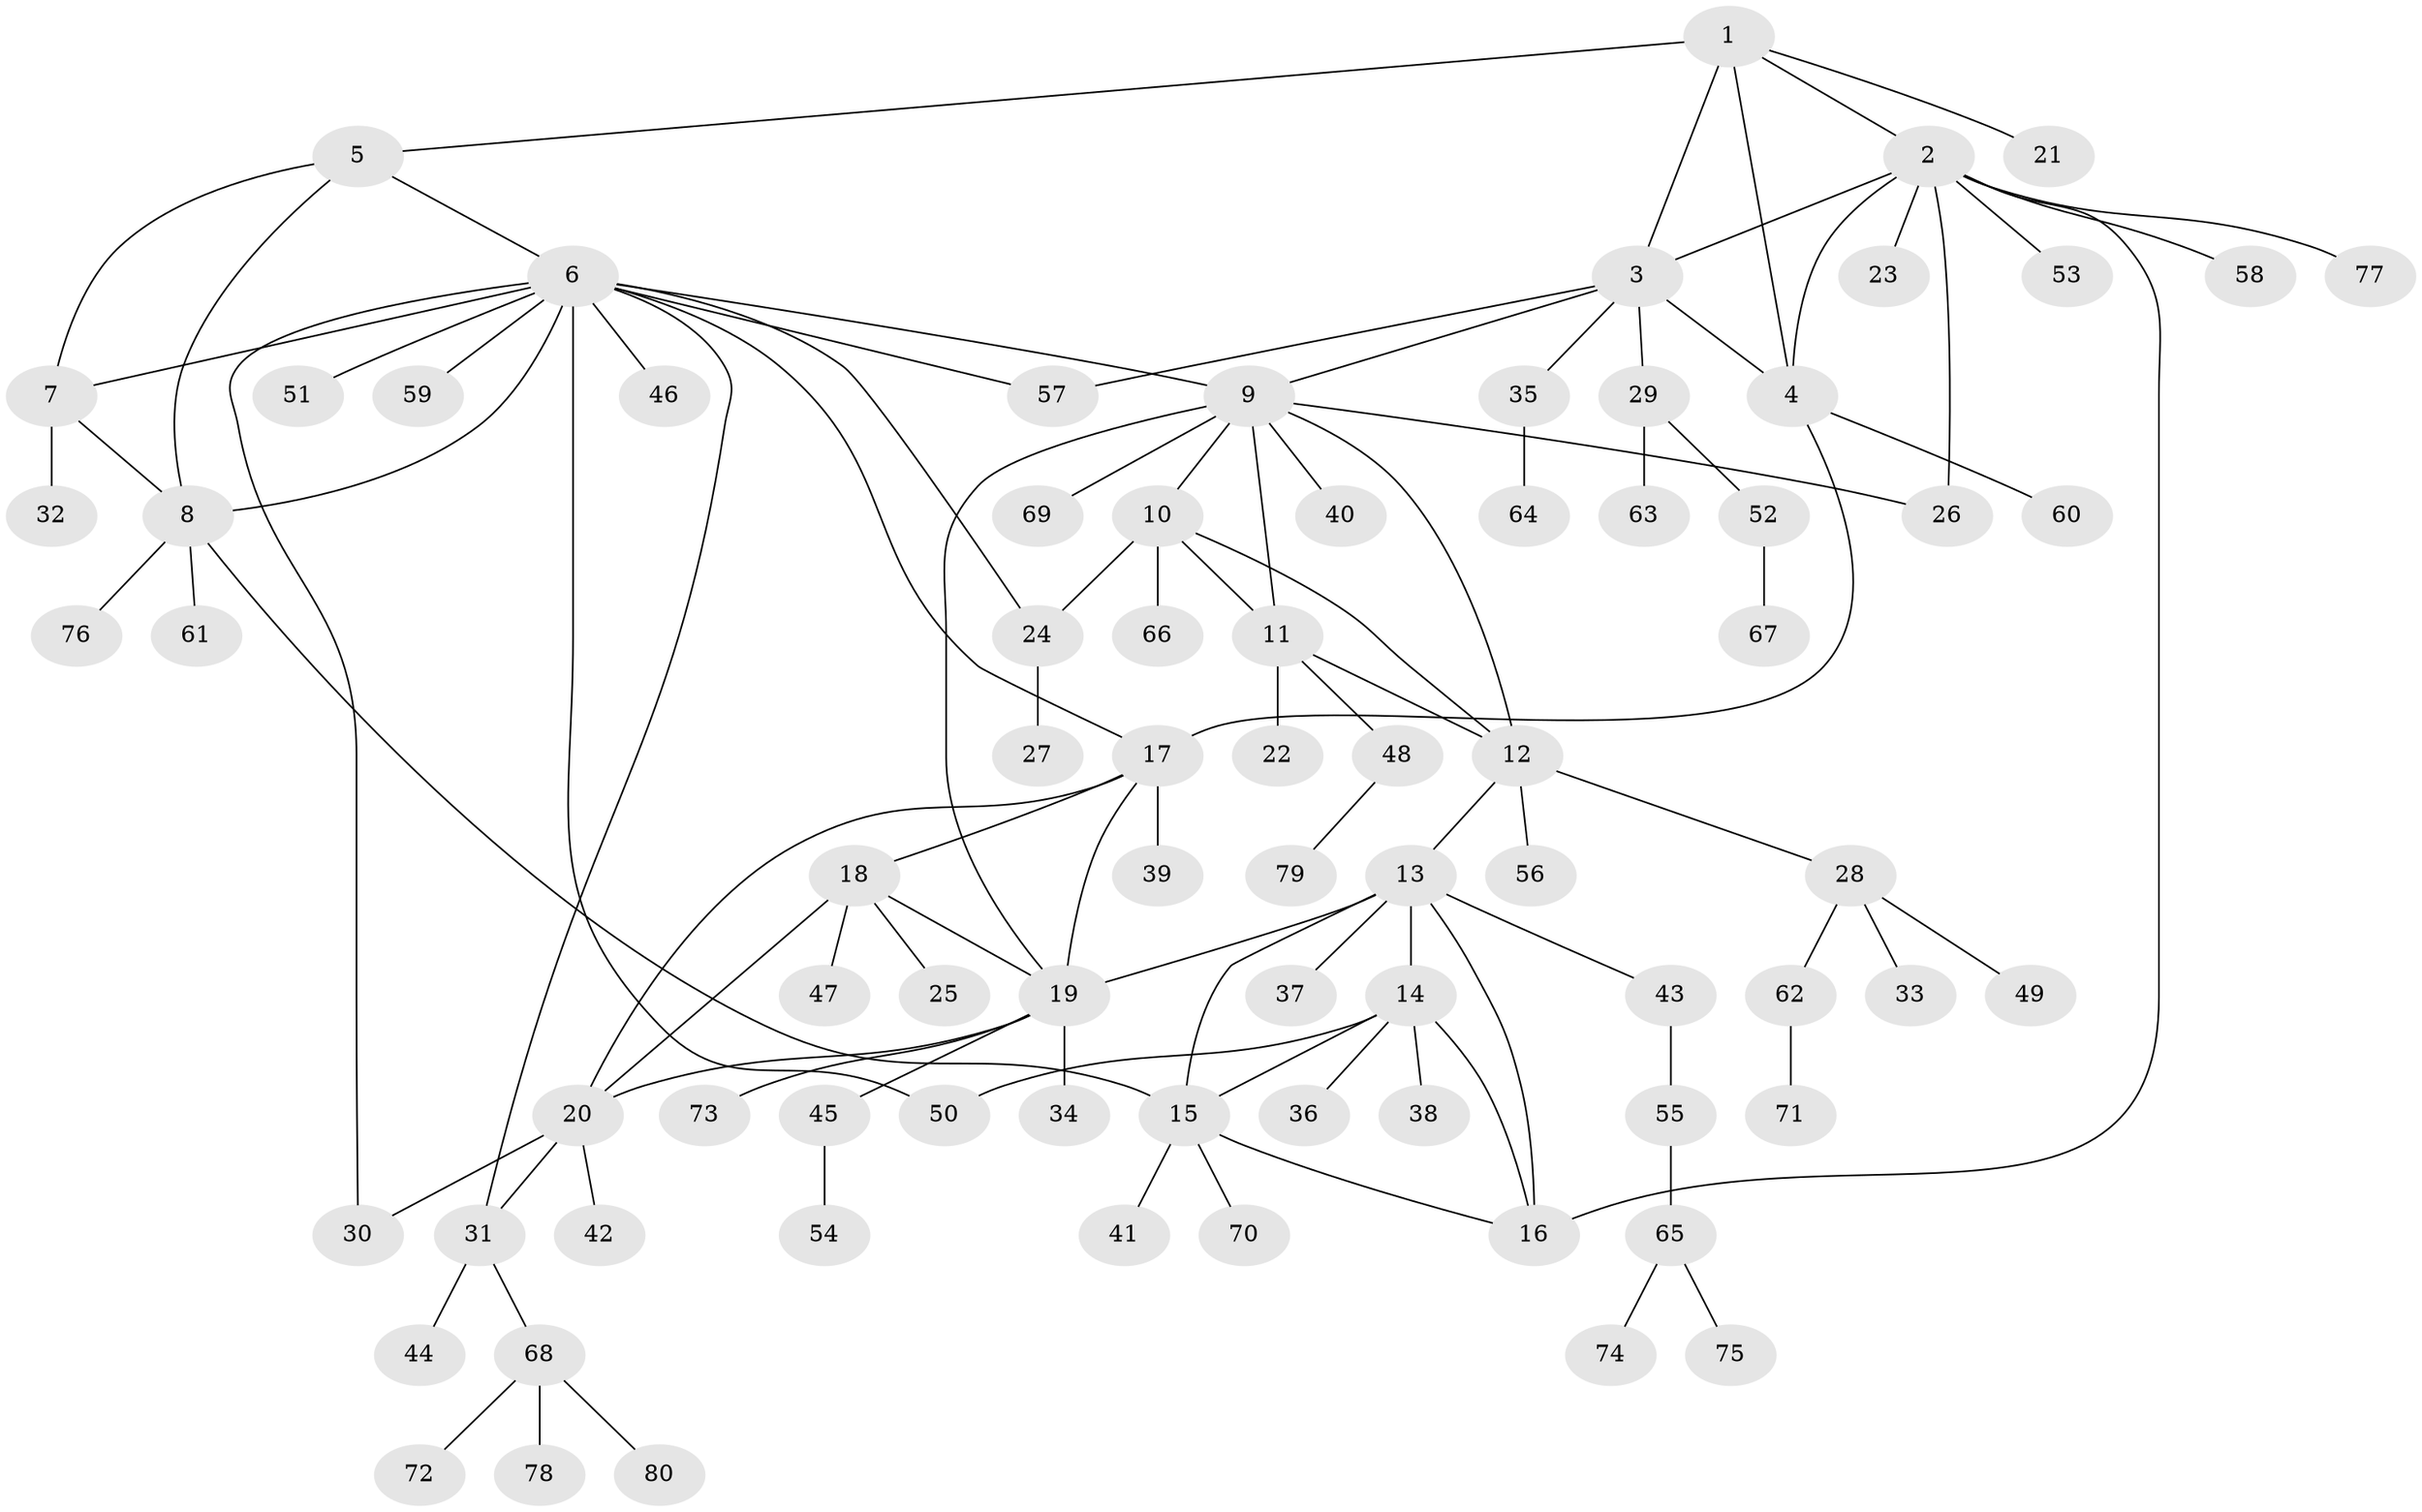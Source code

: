 // Generated by graph-tools (version 1.1) at 2025/11/02/27/25 16:11:37]
// undirected, 80 vertices, 106 edges
graph export_dot {
graph [start="1"]
  node [color=gray90,style=filled];
  1;
  2;
  3;
  4;
  5;
  6;
  7;
  8;
  9;
  10;
  11;
  12;
  13;
  14;
  15;
  16;
  17;
  18;
  19;
  20;
  21;
  22;
  23;
  24;
  25;
  26;
  27;
  28;
  29;
  30;
  31;
  32;
  33;
  34;
  35;
  36;
  37;
  38;
  39;
  40;
  41;
  42;
  43;
  44;
  45;
  46;
  47;
  48;
  49;
  50;
  51;
  52;
  53;
  54;
  55;
  56;
  57;
  58;
  59;
  60;
  61;
  62;
  63;
  64;
  65;
  66;
  67;
  68;
  69;
  70;
  71;
  72;
  73;
  74;
  75;
  76;
  77;
  78;
  79;
  80;
  1 -- 2;
  1 -- 3;
  1 -- 4;
  1 -- 5;
  1 -- 21;
  2 -- 3;
  2 -- 4;
  2 -- 16;
  2 -- 23;
  2 -- 26;
  2 -- 53;
  2 -- 58;
  2 -- 77;
  3 -- 4;
  3 -- 9;
  3 -- 29;
  3 -- 35;
  3 -- 57;
  4 -- 17;
  4 -- 60;
  5 -- 6;
  5 -- 7;
  5 -- 8;
  6 -- 7;
  6 -- 8;
  6 -- 9;
  6 -- 17;
  6 -- 24;
  6 -- 30;
  6 -- 31;
  6 -- 46;
  6 -- 50;
  6 -- 51;
  6 -- 57;
  6 -- 59;
  7 -- 8;
  7 -- 32;
  8 -- 15;
  8 -- 61;
  8 -- 76;
  9 -- 10;
  9 -- 11;
  9 -- 12;
  9 -- 19;
  9 -- 26;
  9 -- 40;
  9 -- 69;
  10 -- 11;
  10 -- 12;
  10 -- 24;
  10 -- 66;
  11 -- 12;
  11 -- 22;
  11 -- 48;
  12 -- 13;
  12 -- 28;
  12 -- 56;
  13 -- 14;
  13 -- 15;
  13 -- 16;
  13 -- 19;
  13 -- 37;
  13 -- 43;
  14 -- 15;
  14 -- 16;
  14 -- 36;
  14 -- 38;
  14 -- 50;
  15 -- 16;
  15 -- 41;
  15 -- 70;
  17 -- 18;
  17 -- 19;
  17 -- 20;
  17 -- 39;
  18 -- 19;
  18 -- 20;
  18 -- 25;
  18 -- 47;
  19 -- 20;
  19 -- 34;
  19 -- 45;
  19 -- 73;
  20 -- 30;
  20 -- 31;
  20 -- 42;
  24 -- 27;
  28 -- 33;
  28 -- 49;
  28 -- 62;
  29 -- 52;
  29 -- 63;
  31 -- 44;
  31 -- 68;
  35 -- 64;
  43 -- 55;
  45 -- 54;
  48 -- 79;
  52 -- 67;
  55 -- 65;
  62 -- 71;
  65 -- 74;
  65 -- 75;
  68 -- 72;
  68 -- 78;
  68 -- 80;
}
